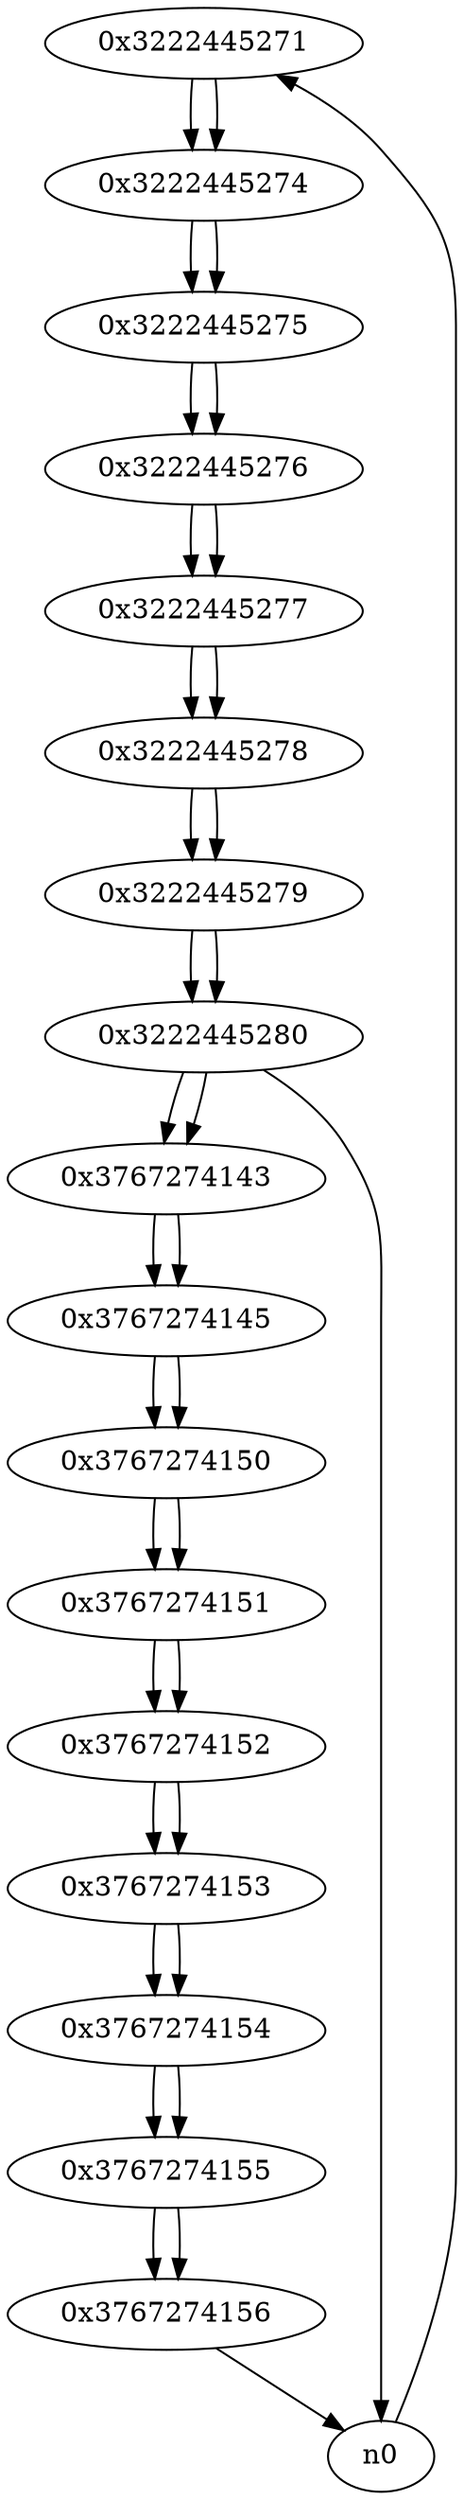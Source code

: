 digraph G{
/* nodes */
  n1 [label="0x3222445271"]
  n2 [label="0x3222445274"]
  n3 [label="0x3222445275"]
  n4 [label="0x3222445276"]
  n5 [label="0x3222445277"]
  n6 [label="0x3222445278"]
  n7 [label="0x3222445279"]
  n8 [label="0x3222445280"]
  n9 [label="0x3767274143"]
  n10 [label="0x3767274145"]
  n11 [label="0x3767274150"]
  n12 [label="0x3767274151"]
  n13 [label="0x3767274152"]
  n14 [label="0x3767274153"]
  n15 [label="0x3767274154"]
  n16 [label="0x3767274155"]
  n17 [label="0x3767274156"]
/* edges */
n1 -> n2;
n0 -> n1;
n2 -> n3;
n1 -> n2;
n3 -> n4;
n2 -> n3;
n4 -> n5;
n3 -> n4;
n5 -> n6;
n4 -> n5;
n6 -> n7;
n5 -> n6;
n7 -> n8;
n6 -> n7;
n8 -> n9;
n8 -> n0;
n7 -> n8;
n9 -> n10;
n8 -> n9;
n10 -> n11;
n9 -> n10;
n11 -> n12;
n10 -> n11;
n12 -> n13;
n11 -> n12;
n13 -> n14;
n12 -> n13;
n14 -> n15;
n13 -> n14;
n15 -> n16;
n14 -> n15;
n16 -> n17;
n15 -> n16;
n17 -> n0;
n16 -> n17;
}
